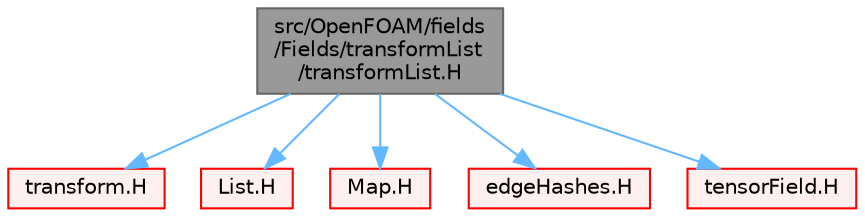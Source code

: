 digraph "src/OpenFOAM/fields/Fields/transformList/transformList.H"
{
 // LATEX_PDF_SIZE
  bgcolor="transparent";
  edge [fontname=Helvetica,fontsize=10,labelfontname=Helvetica,labelfontsize=10];
  node [fontname=Helvetica,fontsize=10,shape=box,height=0.2,width=0.4];
  Node1 [id="Node000001",label="src/OpenFOAM/fields\l/Fields/transformList\l/transformList.H",height=0.2,width=0.4,color="gray40", fillcolor="grey60", style="filled", fontcolor="black",tooltip="Spatial transformation functions for list of values and primitive fields."];
  Node1 -> Node2 [id="edge1_Node000001_Node000002",color="steelblue1",style="solid",tooltip=" "];
  Node2 [id="Node000002",label="transform.H",height=0.2,width=0.4,color="red", fillcolor="#FFF0F0", style="filled",URL="$transform_8H.html",tooltip="3D tensor transformation operations."];
  Node1 -> Node96 [id="edge2_Node000001_Node000096",color="steelblue1",style="solid",tooltip=" "];
  Node96 [id="Node000096",label="List.H",height=0.2,width=0.4,color="red", fillcolor="#FFF0F0", style="filled",URL="$List_8H.html",tooltip=" "];
  Node1 -> Node111 [id="edge3_Node000001_Node000111",color="steelblue1",style="solid",tooltip=" "];
  Node111 [id="Node000111",label="Map.H",height=0.2,width=0.4,color="red", fillcolor="#FFF0F0", style="filled",URL="$Map_8H.html",tooltip=" "];
  Node1 -> Node122 [id="edge4_Node000001_Node000122",color="steelblue1",style="solid",tooltip=" "];
  Node122 [id="Node000122",label="edgeHashes.H",height=0.2,width=0.4,color="red", fillcolor="#FFF0F0", style="filled",URL="$edgeHashes_8H.html",tooltip=" "];
  Node1 -> Node199 [id="edge5_Node000001_Node000199",color="steelblue1",style="solid",tooltip=" "];
  Node199 [id="Node000199",label="tensorField.H",height=0.2,width=0.4,color="red", fillcolor="#FFF0F0", style="filled",URL="$tensorField_8H.html",tooltip=" "];
}
